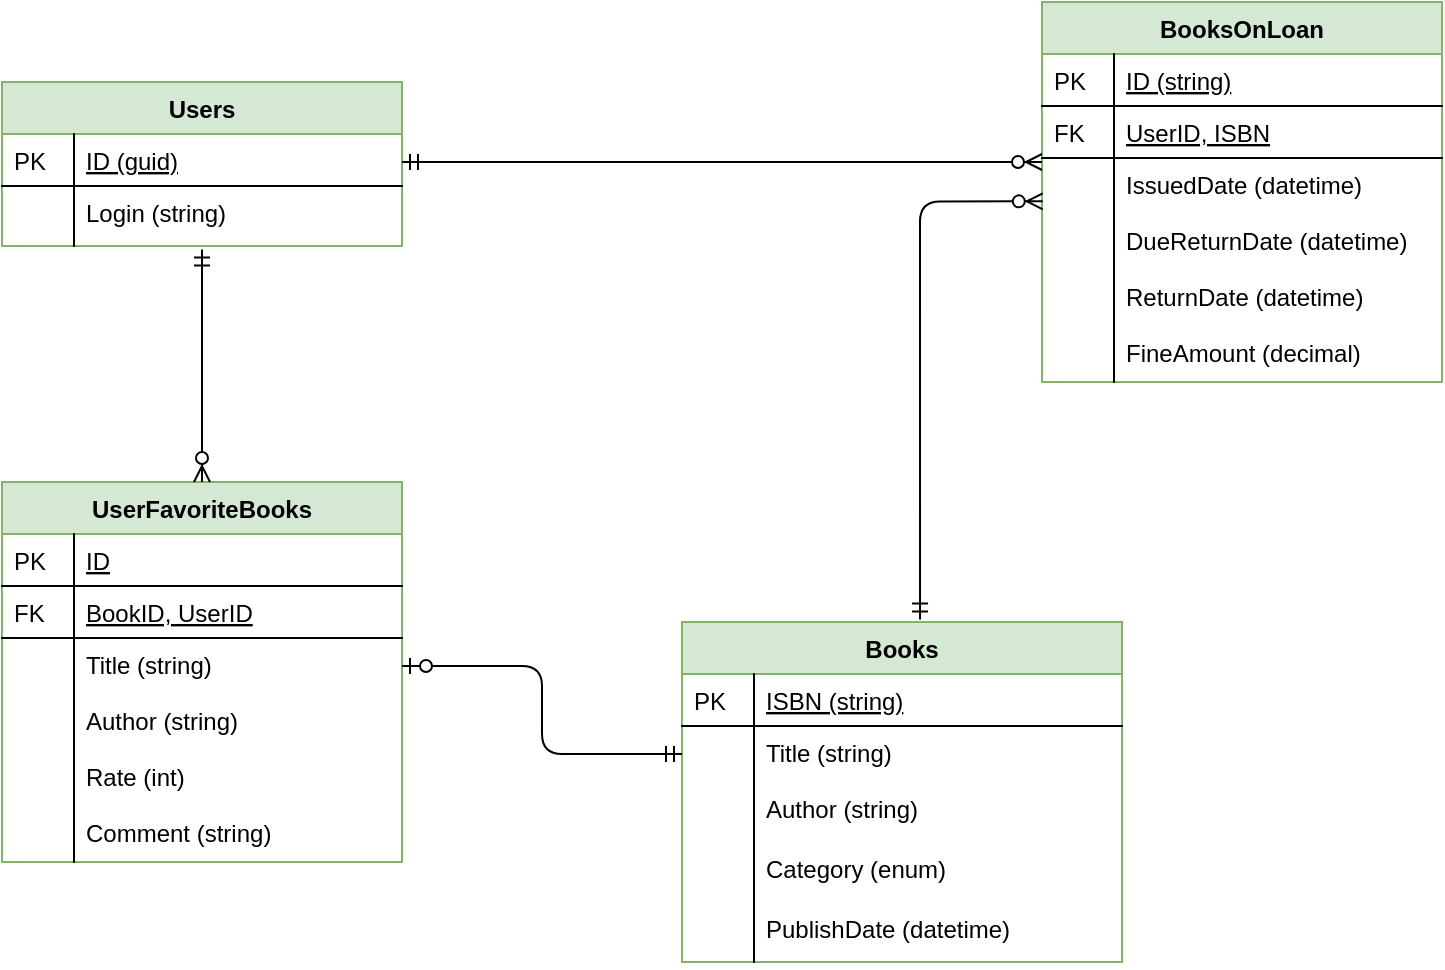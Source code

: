 <mxfile version="12.5.3" type="device"><diagram id="C5RBs43oDa-KdzZeNtuy" name="Page-1"><mxGraphModel dx="556" dy="379" grid="1" gridSize="10" guides="1" tooltips="1" connect="1" arrows="1" fold="1" page="1" pageScale="1" pageWidth="827" pageHeight="1169" math="0" shadow="0"><root><mxCell id="WIyWlLk6GJQsqaUBKTNV-0"/><mxCell id="WIyWlLk6GJQsqaUBKTNV-1" parent="WIyWlLk6GJQsqaUBKTNV-0"/><mxCell id="zkfFHV4jXpPFQw0GAbJ--51" value="Books" style="swimlane;fontStyle=1;childLayout=stackLayout;horizontal=1;startSize=26;horizontalStack=0;resizeParent=1;resizeLast=0;collapsible=1;marginBottom=0;rounded=0;shadow=0;strokeWidth=1;fillColor=#d5e8d4;strokeColor=#82b366;autosize=1;" parent="WIyWlLk6GJQsqaUBKTNV-1" vertex="1"><mxGeometry x="380" y="350" width="220" height="170" as="geometry"><mxRectangle x="160" y="120" width="160" height="26" as="alternateBounds"/></mxGeometry></mxCell><mxCell id="zkfFHV4jXpPFQw0GAbJ--52" value="ISBN (string)" style="shape=partialRectangle;top=0;left=0;right=0;bottom=1;align=left;verticalAlign=top;fillColor=none;spacingLeft=40;spacingRight=4;overflow=hidden;rotatable=0;points=[[0,0.5],[1,0.5]];portConstraint=eastwest;dropTarget=0;rounded=0;shadow=0;strokeWidth=1;fontStyle=4;autosize=1;" parent="zkfFHV4jXpPFQw0GAbJ--51" vertex="1"><mxGeometry y="26" width="220" height="26" as="geometry"/></mxCell><mxCell id="zkfFHV4jXpPFQw0GAbJ--53" value="PK" style="shape=partialRectangle;top=0;left=0;bottom=0;fillColor=none;align=left;verticalAlign=top;spacingLeft=4;spacingRight=4;overflow=hidden;rotatable=0;points=[];portConstraint=eastwest;part=1;" parent="zkfFHV4jXpPFQw0GAbJ--52" vertex="1" connectable="0"><mxGeometry width="36" height="26" as="geometry"/></mxCell><mxCell id="9uen1BYnl0juiGI15VsN-44" value="Title (string)" style="shape=partialRectangle;top=0;left=0;right=0;bottom=0;align=left;verticalAlign=top;fillColor=none;spacingLeft=40;spacingRight=4;overflow=hidden;rotatable=0;points=[[0,0.5],[1,0.5]];portConstraint=eastwest;dropTarget=0;rounded=0;shadow=0;strokeWidth=1;autosize=1;" vertex="1" parent="zkfFHV4jXpPFQw0GAbJ--51"><mxGeometry y="52" width="220" height="28" as="geometry"/></mxCell><mxCell id="9uen1BYnl0juiGI15VsN-45" value="" style="shape=partialRectangle;top=0;left=0;bottom=0;fillColor=none;align=left;verticalAlign=top;spacingLeft=4;spacingRight=4;overflow=hidden;rotatable=0;points=[];portConstraint=eastwest;part=1;" vertex="1" connectable="0" parent="9uen1BYnl0juiGI15VsN-44"><mxGeometry width="36" height="28" as="geometry"/></mxCell><mxCell id="9uen1BYnl0juiGI15VsN-60" value="Author (string)" style="shape=partialRectangle;top=0;left=0;right=0;bottom=0;align=left;verticalAlign=top;fillColor=none;spacingLeft=40;spacingRight=4;overflow=hidden;rotatable=0;points=[[0,0.5],[1,0.5]];portConstraint=eastwest;dropTarget=0;rounded=0;shadow=0;strokeWidth=1;autosize=1;" vertex="1" parent="zkfFHV4jXpPFQw0GAbJ--51"><mxGeometry y="80" width="220" height="30" as="geometry"/></mxCell><mxCell id="9uen1BYnl0juiGI15VsN-61" value="" style="shape=partialRectangle;top=0;left=0;bottom=0;fillColor=none;align=left;verticalAlign=top;spacingLeft=4;spacingRight=4;overflow=hidden;rotatable=0;points=[];portConstraint=eastwest;part=1;" vertex="1" connectable="0" parent="9uen1BYnl0juiGI15VsN-60"><mxGeometry width="36" height="30" as="geometry"/></mxCell><mxCell id="9uen1BYnl0juiGI15VsN-94" value="Category (enum)" style="shape=partialRectangle;top=0;left=0;right=0;bottom=0;align=left;verticalAlign=top;fillColor=none;spacingLeft=40;spacingRight=4;overflow=hidden;rotatable=0;points=[[0,0.5],[1,0.5]];portConstraint=eastwest;dropTarget=0;rounded=0;shadow=0;strokeWidth=1;autosize=1;" vertex="1" parent="zkfFHV4jXpPFQw0GAbJ--51"><mxGeometry y="110" width="220" height="30" as="geometry"/></mxCell><mxCell id="9uen1BYnl0juiGI15VsN-95" value="" style="shape=partialRectangle;top=0;left=0;bottom=0;fillColor=none;align=left;verticalAlign=top;spacingLeft=4;spacingRight=4;overflow=hidden;rotatable=0;points=[];portConstraint=eastwest;part=1;" vertex="1" connectable="0" parent="9uen1BYnl0juiGI15VsN-94"><mxGeometry width="36" height="30" as="geometry"/></mxCell><mxCell id="9uen1BYnl0juiGI15VsN-65" value="PublishDate (datetime)" style="shape=partialRectangle;top=0;left=0;right=0;bottom=0;align=left;verticalAlign=top;fillColor=none;spacingLeft=40;spacingRight=4;overflow=hidden;rotatable=0;points=[[0,0.5],[1,0.5]];portConstraint=eastwest;dropTarget=0;rounded=0;shadow=0;strokeWidth=1;autosize=1;" vertex="1" parent="zkfFHV4jXpPFQw0GAbJ--51"><mxGeometry y="140" width="220" height="30" as="geometry"/></mxCell><mxCell id="9uen1BYnl0juiGI15VsN-66" value="" style="shape=partialRectangle;top=0;left=0;bottom=0;fillColor=none;align=left;verticalAlign=top;spacingLeft=4;spacingRight=4;overflow=hidden;rotatable=0;points=[];portConstraint=eastwest;part=1;" vertex="1" connectable="0" parent="9uen1BYnl0juiGI15VsN-65"><mxGeometry width="36" height="30" as="geometry"/></mxCell><mxCell id="9uen1BYnl0juiGI15VsN-36" value="Users" style="swimlane;fontStyle=1;childLayout=stackLayout;horizontal=1;startSize=26;horizontalStack=0;resizeParent=1;resizeLast=0;collapsible=1;marginBottom=0;rounded=0;shadow=0;strokeWidth=1;fillColor=#d5e8d4;strokeColor=#82b366;" vertex="1" parent="WIyWlLk6GJQsqaUBKTNV-1"><mxGeometry x="40" y="80" width="200" height="82" as="geometry"><mxRectangle x="160" y="120" width="160" height="26" as="alternateBounds"/></mxGeometry></mxCell><mxCell id="9uen1BYnl0juiGI15VsN-37" value="ID (guid)" style="shape=partialRectangle;top=0;left=0;right=0;bottom=1;align=left;verticalAlign=top;fillColor=none;spacingLeft=40;spacingRight=4;overflow=hidden;rotatable=0;points=[[0,0.5],[1,0.5]];portConstraint=eastwest;dropTarget=0;rounded=0;shadow=0;strokeWidth=1;fontStyle=4;autosize=0;" vertex="1" parent="9uen1BYnl0juiGI15VsN-36"><mxGeometry y="26" width="200" height="26" as="geometry"/></mxCell><mxCell id="9uen1BYnl0juiGI15VsN-38" value="PK" style="shape=partialRectangle;top=0;left=0;bottom=0;fillColor=none;align=left;verticalAlign=top;spacingLeft=4;spacingRight=4;overflow=hidden;rotatable=0;points=[];portConstraint=eastwest;part=1;" vertex="1" connectable="0" parent="9uen1BYnl0juiGI15VsN-37"><mxGeometry width="36" height="26" as="geometry"/></mxCell><mxCell id="9uen1BYnl0juiGI15VsN-39" value="Login (string)" style="shape=partialRectangle;top=0;left=0;right=0;bottom=0;align=left;verticalAlign=top;fillColor=none;spacingLeft=40;spacingRight=4;overflow=hidden;rotatable=0;points=[[0,0.5],[1,0.5]];portConstraint=eastwest;dropTarget=0;rounded=0;shadow=0;strokeWidth=1;" vertex="1" parent="9uen1BYnl0juiGI15VsN-36"><mxGeometry y="52" width="200" height="26" as="geometry"/></mxCell><mxCell id="9uen1BYnl0juiGI15VsN-40" value="" style="shape=partialRectangle;top=0;left=0;bottom=0;fillColor=none;align=left;verticalAlign=top;spacingLeft=4;spacingRight=4;overflow=hidden;rotatable=0;points=[];portConstraint=eastwest;part=1;" vertex="1" connectable="0" parent="9uen1BYnl0juiGI15VsN-39"><mxGeometry width="36" height="26" as="geometry"/></mxCell><mxCell id="9uen1BYnl0juiGI15VsN-41" value="" style="shape=partialRectangle;top=0;left=0;right=0;bottom=0;align=left;verticalAlign=top;fillColor=none;spacingLeft=40;spacingRight=4;overflow=hidden;rotatable=0;points=[[0,0.5],[1,0.5]];portConstraint=eastwest;dropTarget=0;rounded=0;shadow=0;strokeWidth=1;" vertex="1" parent="9uen1BYnl0juiGI15VsN-36"><mxGeometry y="78" width="200" height="4" as="geometry"/></mxCell><mxCell id="9uen1BYnl0juiGI15VsN-42" value="" style="shape=partialRectangle;top=0;left=0;bottom=0;fillColor=none;align=left;verticalAlign=top;spacingLeft=4;spacingRight=4;overflow=hidden;rotatable=0;points=[];portConstraint=eastwest;part=1;" vertex="1" connectable="0" parent="9uen1BYnl0juiGI15VsN-41"><mxGeometry width="36" height="4" as="geometry"/></mxCell><mxCell id="9uen1BYnl0juiGI15VsN-46" value="UserFavoriteBooks" style="swimlane;fontStyle=1;childLayout=stackLayout;horizontal=1;startSize=26;horizontalStack=0;resizeParent=1;resizeLast=0;collapsible=1;marginBottom=0;rounded=0;shadow=0;strokeWidth=1;fillColor=#d5e8d4;strokeColor=#82b366;" vertex="1" parent="WIyWlLk6GJQsqaUBKTNV-1"><mxGeometry x="40" y="280" width="200" height="190" as="geometry"><mxRectangle x="160" y="120" width="160" height="26" as="alternateBounds"/></mxGeometry></mxCell><mxCell id="9uen1BYnl0juiGI15VsN-47" value="ID" style="shape=partialRectangle;top=0;left=0;right=0;bottom=1;align=left;verticalAlign=top;fillColor=none;spacingLeft=40;spacingRight=4;overflow=hidden;rotatable=0;points=[[0,0.5],[1,0.5]];portConstraint=eastwest;dropTarget=0;rounded=0;shadow=0;strokeWidth=1;fontStyle=4;autosize=0;" vertex="1" parent="9uen1BYnl0juiGI15VsN-46"><mxGeometry y="26" width="200" height="26" as="geometry"/></mxCell><mxCell id="9uen1BYnl0juiGI15VsN-48" value="PK" style="shape=partialRectangle;top=0;left=0;bottom=0;fillColor=none;align=left;verticalAlign=top;spacingLeft=4;spacingRight=4;overflow=hidden;rotatable=0;points=[];portConstraint=eastwest;part=1;" vertex="1" connectable="0" parent="9uen1BYnl0juiGI15VsN-47"><mxGeometry width="36" height="26" as="geometry"/></mxCell><mxCell id="9uen1BYnl0juiGI15VsN-62" value="BookID, UserID" style="shape=partialRectangle;top=0;left=0;right=0;bottom=1;align=left;verticalAlign=top;fillColor=none;spacingLeft=40;spacingRight=4;overflow=hidden;rotatable=0;points=[[0,0.5],[1,0.5]];portConstraint=eastwest;dropTarget=0;rounded=0;shadow=0;strokeWidth=1;fontStyle=4;autosize=0;" vertex="1" parent="9uen1BYnl0juiGI15VsN-46"><mxGeometry y="52" width="200" height="26" as="geometry"/></mxCell><mxCell id="9uen1BYnl0juiGI15VsN-63" value="FK" style="shape=partialRectangle;top=0;left=0;bottom=0;fillColor=none;align=left;verticalAlign=top;spacingLeft=4;spacingRight=4;overflow=hidden;rotatable=0;points=[];portConstraint=eastwest;part=1;" vertex="1" connectable="0" parent="9uen1BYnl0juiGI15VsN-62"><mxGeometry width="36" height="26" as="geometry"/></mxCell><mxCell id="9uen1BYnl0juiGI15VsN-49" value="Title (string)" style="shape=partialRectangle;top=0;left=0;right=0;bottom=0;align=left;verticalAlign=top;fillColor=none;spacingLeft=40;spacingRight=4;overflow=hidden;rotatable=0;points=[[0,0.5],[1,0.5]];portConstraint=eastwest;dropTarget=0;rounded=0;shadow=0;strokeWidth=1;" vertex="1" parent="9uen1BYnl0juiGI15VsN-46"><mxGeometry y="78" width="200" height="28" as="geometry"/></mxCell><mxCell id="9uen1BYnl0juiGI15VsN-50" value="" style="shape=partialRectangle;top=0;left=0;bottom=0;fillColor=none;align=left;verticalAlign=top;spacingLeft=4;spacingRight=4;overflow=hidden;rotatable=0;points=[];portConstraint=eastwest;part=1;" vertex="1" connectable="0" parent="9uen1BYnl0juiGI15VsN-49"><mxGeometry width="36" height="28" as="geometry"/></mxCell><mxCell id="9uen1BYnl0juiGI15VsN-88" value="Author (string)" style="shape=partialRectangle;top=0;left=0;right=0;bottom=0;align=left;verticalAlign=top;fillColor=none;spacingLeft=40;spacingRight=4;overflow=hidden;rotatable=0;points=[[0,0.5],[1,0.5]];portConstraint=eastwest;dropTarget=0;rounded=0;shadow=0;strokeWidth=1;" vertex="1" parent="9uen1BYnl0juiGI15VsN-46"><mxGeometry y="106" width="200" height="28" as="geometry"/></mxCell><mxCell id="9uen1BYnl0juiGI15VsN-89" value="" style="shape=partialRectangle;top=0;left=0;bottom=0;fillColor=none;align=left;verticalAlign=top;spacingLeft=4;spacingRight=4;overflow=hidden;rotatable=0;points=[];portConstraint=eastwest;part=1;" vertex="1" connectable="0" parent="9uen1BYnl0juiGI15VsN-88"><mxGeometry width="36" height="28" as="geometry"/></mxCell><mxCell id="9uen1BYnl0juiGI15VsN-86" value="Rate (int)" style="shape=partialRectangle;top=0;left=0;right=0;bottom=0;align=left;verticalAlign=top;fillColor=none;spacingLeft=40;spacingRight=4;overflow=hidden;rotatable=0;points=[[0,0.5],[1,0.5]];portConstraint=eastwest;dropTarget=0;rounded=0;shadow=0;strokeWidth=1;" vertex="1" parent="9uen1BYnl0juiGI15VsN-46"><mxGeometry y="134" width="200" height="28" as="geometry"/></mxCell><mxCell id="9uen1BYnl0juiGI15VsN-87" value="" style="shape=partialRectangle;top=0;left=0;bottom=0;fillColor=none;align=left;verticalAlign=top;spacingLeft=4;spacingRight=4;overflow=hidden;rotatable=0;points=[];portConstraint=eastwest;part=1;" vertex="1" connectable="0" parent="9uen1BYnl0juiGI15VsN-86"><mxGeometry width="36" height="28" as="geometry"/></mxCell><mxCell id="9uen1BYnl0juiGI15VsN-51" value="Comment (string)" style="shape=partialRectangle;top=0;left=0;right=0;bottom=0;align=left;verticalAlign=top;fillColor=none;spacingLeft=40;spacingRight=4;overflow=hidden;rotatable=0;points=[[0,0.5],[1,0.5]];portConstraint=eastwest;dropTarget=0;rounded=0;shadow=0;strokeWidth=1;" vertex="1" parent="9uen1BYnl0juiGI15VsN-46"><mxGeometry y="162" width="200" height="28" as="geometry"/></mxCell><mxCell id="9uen1BYnl0juiGI15VsN-52" value="" style="shape=partialRectangle;top=0;left=0;bottom=0;fillColor=none;align=left;verticalAlign=top;spacingLeft=4;spacingRight=4;overflow=hidden;rotatable=0;points=[];portConstraint=eastwest;part=1;" vertex="1" connectable="0" parent="9uen1BYnl0juiGI15VsN-51"><mxGeometry width="36" height="28" as="geometry"/></mxCell><mxCell id="9uen1BYnl0juiGI15VsN-53" value="BooksOnLoan" style="swimlane;fontStyle=1;childLayout=stackLayout;horizontal=1;startSize=26;horizontalStack=0;resizeParent=1;resizeLast=0;collapsible=1;marginBottom=0;rounded=0;shadow=0;strokeWidth=1;fillColor=#d5e8d4;strokeColor=#82b366;" vertex="1" parent="WIyWlLk6GJQsqaUBKTNV-1"><mxGeometry x="560" y="40" width="200" height="190" as="geometry"><mxRectangle x="160" y="120" width="160" height="26" as="alternateBounds"/></mxGeometry></mxCell><mxCell id="9uen1BYnl0juiGI15VsN-54" value="ID (string)" style="shape=partialRectangle;top=0;left=0;right=0;bottom=1;align=left;verticalAlign=top;fillColor=none;spacingLeft=40;spacingRight=4;overflow=hidden;rotatable=0;points=[[0,0.5],[1,0.5]];portConstraint=eastwest;dropTarget=0;rounded=0;shadow=0;strokeWidth=1;fontStyle=4;autosize=0;" vertex="1" parent="9uen1BYnl0juiGI15VsN-53"><mxGeometry y="26" width="200" height="26" as="geometry"/></mxCell><mxCell id="9uen1BYnl0juiGI15VsN-55" value="PK" style="shape=partialRectangle;top=0;left=0;bottom=0;fillColor=none;align=left;verticalAlign=top;spacingLeft=4;spacingRight=4;overflow=hidden;rotatable=0;points=[];portConstraint=eastwest;part=1;" vertex="1" connectable="0" parent="9uen1BYnl0juiGI15VsN-54"><mxGeometry width="36" height="26" as="geometry"/></mxCell><mxCell id="9uen1BYnl0juiGI15VsN-67" value="UserID, ISBN" style="shape=partialRectangle;top=0;left=0;right=0;bottom=1;align=left;verticalAlign=top;fillColor=none;spacingLeft=40;spacingRight=4;overflow=hidden;rotatable=0;points=[[0,0.5],[1,0.5]];portConstraint=eastwest;dropTarget=0;rounded=0;shadow=0;strokeWidth=1;fontStyle=4;autosize=0;" vertex="1" parent="9uen1BYnl0juiGI15VsN-53"><mxGeometry y="52" width="200" height="26" as="geometry"/></mxCell><mxCell id="9uen1BYnl0juiGI15VsN-68" value="FK" style="shape=partialRectangle;top=0;left=0;bottom=0;fillColor=none;align=left;verticalAlign=top;spacingLeft=4;spacingRight=4;overflow=hidden;rotatable=0;points=[];portConstraint=eastwest;part=1;" vertex="1" connectable="0" parent="9uen1BYnl0juiGI15VsN-67"><mxGeometry width="36" height="26" as="geometry"/></mxCell><mxCell id="9uen1BYnl0juiGI15VsN-73" value="IssuedDate (datetime)" style="shape=partialRectangle;top=0;left=0;right=0;bottom=0;align=left;verticalAlign=top;fillColor=none;spacingLeft=40;spacingRight=4;overflow=hidden;rotatable=0;points=[[0,0.5],[1,0.5]];portConstraint=eastwest;dropTarget=0;rounded=0;shadow=0;strokeWidth=1;" vertex="1" parent="9uen1BYnl0juiGI15VsN-53"><mxGeometry y="78" width="200" height="28" as="geometry"/></mxCell><mxCell id="9uen1BYnl0juiGI15VsN-74" value="" style="shape=partialRectangle;top=0;left=0;bottom=0;fillColor=none;align=left;verticalAlign=top;spacingLeft=4;spacingRight=4;overflow=hidden;rotatable=0;points=[];portConstraint=eastwest;part=1;" vertex="1" connectable="0" parent="9uen1BYnl0juiGI15VsN-73"><mxGeometry width="36" height="28" as="geometry"/></mxCell><mxCell id="9uen1BYnl0juiGI15VsN-75" value="DueReturnDate (datetime)" style="shape=partialRectangle;top=0;left=0;right=0;bottom=0;align=left;verticalAlign=top;fillColor=none;spacingLeft=40;spacingRight=4;overflow=hidden;rotatable=0;points=[[0,0.5],[1,0.5]];portConstraint=eastwest;dropTarget=0;rounded=0;shadow=0;strokeWidth=1;" vertex="1" parent="9uen1BYnl0juiGI15VsN-53"><mxGeometry y="106" width="200" height="28" as="geometry"/></mxCell><mxCell id="9uen1BYnl0juiGI15VsN-76" value="" style="shape=partialRectangle;top=0;left=0;bottom=0;fillColor=none;align=left;verticalAlign=top;spacingLeft=4;spacingRight=4;overflow=hidden;rotatable=0;points=[];portConstraint=eastwest;part=1;" vertex="1" connectable="0" parent="9uen1BYnl0juiGI15VsN-75"><mxGeometry width="36" height="28" as="geometry"/></mxCell><mxCell id="9uen1BYnl0juiGI15VsN-77" value="ReturnDate (datetime)" style="shape=partialRectangle;top=0;left=0;right=0;bottom=0;align=left;verticalAlign=top;fillColor=none;spacingLeft=40;spacingRight=4;overflow=hidden;rotatable=0;points=[[0,0.5],[1,0.5]];portConstraint=eastwest;dropTarget=0;rounded=0;shadow=0;strokeWidth=1;" vertex="1" parent="9uen1BYnl0juiGI15VsN-53"><mxGeometry y="134" width="200" height="28" as="geometry"/></mxCell><mxCell id="9uen1BYnl0juiGI15VsN-78" value="" style="shape=partialRectangle;top=0;left=0;bottom=0;fillColor=none;align=left;verticalAlign=top;spacingLeft=4;spacingRight=4;overflow=hidden;rotatable=0;points=[];portConstraint=eastwest;part=1;" vertex="1" connectable="0" parent="9uen1BYnl0juiGI15VsN-77"><mxGeometry width="36" height="28" as="geometry"/></mxCell><mxCell id="9uen1BYnl0juiGI15VsN-79" value="FineAmount (decimal)" style="shape=partialRectangle;top=0;left=0;right=0;bottom=0;align=left;verticalAlign=top;fillColor=none;spacingLeft=40;spacingRight=4;overflow=hidden;rotatable=0;points=[[0,0.5],[1,0.5]];portConstraint=eastwest;dropTarget=0;rounded=0;shadow=0;strokeWidth=1;" vertex="1" parent="9uen1BYnl0juiGI15VsN-53"><mxGeometry y="162" width="200" height="28" as="geometry"/></mxCell><mxCell id="9uen1BYnl0juiGI15VsN-80" value="" style="shape=partialRectangle;top=0;left=0;bottom=0;fillColor=none;align=left;verticalAlign=top;spacingLeft=4;spacingRight=4;overflow=hidden;rotatable=0;points=[];portConstraint=eastwest;part=1;" vertex="1" connectable="0" parent="9uen1BYnl0juiGI15VsN-79"><mxGeometry width="36" height="28" as="geometry"/></mxCell><mxCell id="9uen1BYnl0juiGI15VsN-82" value="" style="fontSize=12;html=1;endArrow=ERzeroToMany;startArrow=ERmandOne;exitX=0.5;exitY=1.429;exitDx=0;exitDy=0;exitPerimeter=0;entryX=0.5;entryY=0;entryDx=0;entryDy=0;" edge="1" parent="WIyWlLk6GJQsqaUBKTNV-1" source="9uen1BYnl0juiGI15VsN-41" target="9uen1BYnl0juiGI15VsN-46"><mxGeometry width="100" height="100" relative="1" as="geometry"><mxPoint x="220" y="220" as="sourcePoint"/><mxPoint x="320" y="120.0" as="targetPoint"/></mxGeometry></mxCell><mxCell id="9uen1BYnl0juiGI15VsN-84" value="" style="edgeStyle=orthogonalEdgeStyle;fontSize=12;html=1;endArrow=ERzeroToMany;startArrow=ERmandOne;entryX=0.002;entryY=0.774;entryDx=0;entryDy=0;entryPerimeter=0;exitX=0.541;exitY=-0.007;exitDx=0;exitDy=0;exitPerimeter=0;" edge="1" parent="WIyWlLk6GJQsqaUBKTNV-1" source="zkfFHV4jXpPFQw0GAbJ--51" target="9uen1BYnl0juiGI15VsN-73"><mxGeometry width="100" height="100" relative="1" as="geometry"><mxPoint x="525" y="390" as="sourcePoint"/><mxPoint x="520.0" y="120" as="targetPoint"/></mxGeometry></mxCell><mxCell id="9uen1BYnl0juiGI15VsN-85" value="" style="edgeStyle=orthogonalEdgeStyle;fontSize=12;html=1;endArrow=ERzeroToOne;startArrow=ERmandOne;entryX=1;entryY=0.5;entryDx=0;entryDy=0;exitX=0;exitY=0.5;exitDx=0;exitDy=0;" edge="1" parent="WIyWlLk6GJQsqaUBKTNV-1" source="9uen1BYnl0juiGI15VsN-44" target="9uen1BYnl0juiGI15VsN-49"><mxGeometry width="100" height="100" relative="1" as="geometry"><mxPoint x="385" y="555" as="sourcePoint"/><mxPoint x="230" y="480" as="targetPoint"/></mxGeometry></mxCell><mxCell id="9uen1BYnl0juiGI15VsN-99" value="" style="fontSize=12;html=1;endArrow=ERzeroToMany;startArrow=ERmandOne;edgeStyle=orthogonalEdgeStyle;" edge="1" parent="WIyWlLk6GJQsqaUBKTNV-1"><mxGeometry width="100" height="100" relative="1" as="geometry"><mxPoint x="240" y="120" as="sourcePoint"/><mxPoint x="560" y="120" as="targetPoint"/><Array as="points"><mxPoint x="240" y="120"/></Array></mxGeometry></mxCell></root></mxGraphModel></diagram></mxfile>